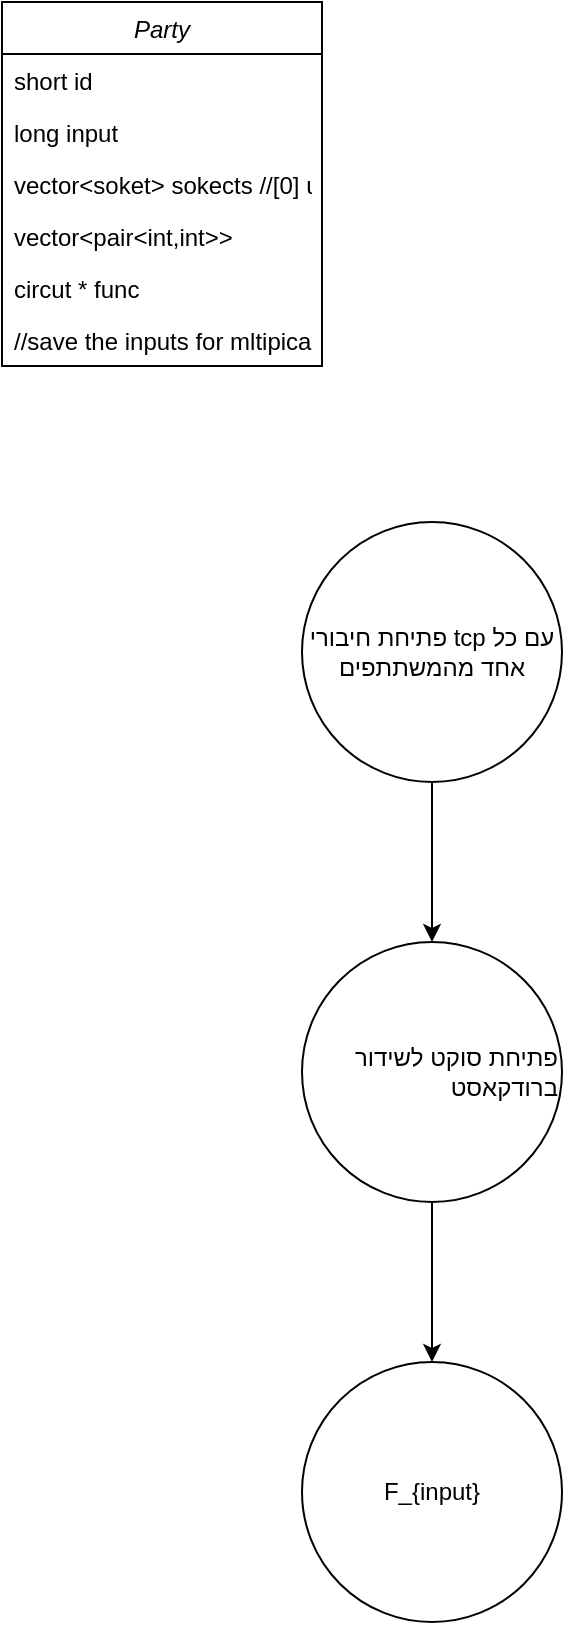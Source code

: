 <mxfile version="12.4.8" type="device"><diagram id="C5RBs43oDa-KdzZeNtuy" name="Page-1"><mxGraphModel dx="868" dy="479" grid="1" gridSize="10" guides="1" tooltips="1" connect="1" arrows="1" fold="1" page="1" pageScale="1" pageWidth="827" pageHeight="1169" math="0" shadow="0"><root><mxCell id="WIyWlLk6GJQsqaUBKTNV-0"/><mxCell id="WIyWlLk6GJQsqaUBKTNV-1" parent="WIyWlLk6GJQsqaUBKTNV-0"/><mxCell id="zkfFHV4jXpPFQw0GAbJ--0" value="Party" style="swimlane;fontStyle=2;align=center;verticalAlign=top;childLayout=stackLayout;horizontal=1;startSize=26;horizontalStack=0;resizeParent=1;resizeLast=0;collapsible=1;marginBottom=0;rounded=0;shadow=0;strokeWidth=1;" parent="WIyWlLk6GJQsqaUBKTNV-1" vertex="1"><mxGeometry x="60" y="70" width="160" height="182" as="geometry"><mxRectangle x="230" y="140" width="160" height="26" as="alternateBounds"/></mxGeometry></mxCell><mxCell id="zkfFHV4jXpPFQw0GAbJ--1" value="short id" style="text;align=left;verticalAlign=top;spacingLeft=4;spacingRight=4;overflow=hidden;rotatable=0;points=[[0,0.5],[1,0.5]];portConstraint=eastwest;" parent="zkfFHV4jXpPFQw0GAbJ--0" vertex="1"><mxGeometry y="26" width="160" height="26" as="geometry"/></mxCell><mxCell id="zkfFHV4jXpPFQw0GAbJ--2" value="long input" style="text;align=left;verticalAlign=top;spacingLeft=4;spacingRight=4;overflow=hidden;rotatable=0;points=[[0,0.5],[1,0.5]];portConstraint=eastwest;rounded=0;shadow=0;html=0;" parent="zkfFHV4jXpPFQw0GAbJ--0" vertex="1"><mxGeometry y="52" width="160" height="26" as="geometry"/></mxCell><mxCell id="cOVlqKhd4FzWWiDxI4C9-0" value="vector&lt;soket&gt; sokects //[0] udp soket" style="text;align=left;verticalAlign=top;spacingLeft=4;spacingRight=4;overflow=hidden;rotatable=0;points=[[0,0.5],[1,0.5]];portConstraint=eastwest;rounded=0;shadow=0;html=0;" vertex="1" parent="zkfFHV4jXpPFQw0GAbJ--0"><mxGeometry y="78" width="160" height="26" as="geometry"/></mxCell><mxCell id="cOVlqKhd4FzWWiDxI4C9-8" value="vector&lt;pair&lt;int,int&gt;&gt;" style="text;align=left;verticalAlign=top;spacingLeft=4;spacingRight=4;overflow=hidden;rotatable=0;points=[[0,0.5],[1,0.5]];portConstraint=eastwest;rounded=0;shadow=0;html=0;" vertex="1" parent="zkfFHV4jXpPFQw0GAbJ--0"><mxGeometry y="104" width="160" height="26" as="geometry"/></mxCell><mxCell id="cOVlqKhd4FzWWiDxI4C9-10" value="circut * func" style="text;align=left;verticalAlign=top;spacingLeft=4;spacingRight=4;overflow=hidden;rotatable=0;points=[[0,0.5],[1,0.5]];portConstraint=eastwest;rounded=0;shadow=0;html=0;" vertex="1" parent="zkfFHV4jXpPFQw0GAbJ--0"><mxGeometry y="130" width="160" height="26" as="geometry"/></mxCell><mxCell id="cOVlqKhd4FzWWiDxI4C9-14" value="//save the inputs for mltipication gates " style="text;align=left;verticalAlign=top;spacingLeft=4;spacingRight=4;overflow=hidden;rotatable=0;points=[[0,0.5],[1,0.5]];portConstraint=eastwest;rounded=0;shadow=0;html=0;" vertex="1" parent="zkfFHV4jXpPFQw0GAbJ--0"><mxGeometry y="156" width="160" height="26" as="geometry"/></mxCell><mxCell id="cOVlqKhd4FzWWiDxI4C9-20" value="" style="edgeStyle=orthogonalEdgeStyle;rounded=0;orthogonalLoop=1;jettySize=auto;html=1;" edge="1" parent="WIyWlLk6GJQsqaUBKTNV-1" source="cOVlqKhd4FzWWiDxI4C9-15" target="cOVlqKhd4FzWWiDxI4C9-19"><mxGeometry relative="1" as="geometry"/></mxCell><mxCell id="cOVlqKhd4FzWWiDxI4C9-15" value="פתיחת חיבורי tcp עם כל אחד מהמשתתפים" style="ellipse;whiteSpace=wrap;html=1;aspect=fixed;" vertex="1" parent="WIyWlLk6GJQsqaUBKTNV-1"><mxGeometry x="210" y="330" width="130" height="130" as="geometry"/></mxCell><mxCell id="cOVlqKhd4FzWWiDxI4C9-22" value="" style="edgeStyle=orthogonalEdgeStyle;rounded=0;orthogonalLoop=1;jettySize=auto;html=1;" edge="1" parent="WIyWlLk6GJQsqaUBKTNV-1" source="cOVlqKhd4FzWWiDxI4C9-19" target="cOVlqKhd4FzWWiDxI4C9-21"><mxGeometry relative="1" as="geometry"/></mxCell><mxCell id="cOVlqKhd4FzWWiDxI4C9-19" value="פתיחת סוקט לשידור ברודקאסט" style="ellipse;whiteSpace=wrap;html=1;aspect=fixed;align=right;" vertex="1" parent="WIyWlLk6GJQsqaUBKTNV-1"><mxGeometry x="210" y="540" width="130" height="130" as="geometry"/></mxCell><mxCell id="cOVlqKhd4FzWWiDxI4C9-21" value="F_{input}" style="ellipse;whiteSpace=wrap;html=1;aspect=fixed;align=center;" vertex="1" parent="WIyWlLk6GJQsqaUBKTNV-1"><mxGeometry x="210" y="750" width="130" height="130" as="geometry"/></mxCell></root></mxGraphModel></diagram></mxfile>